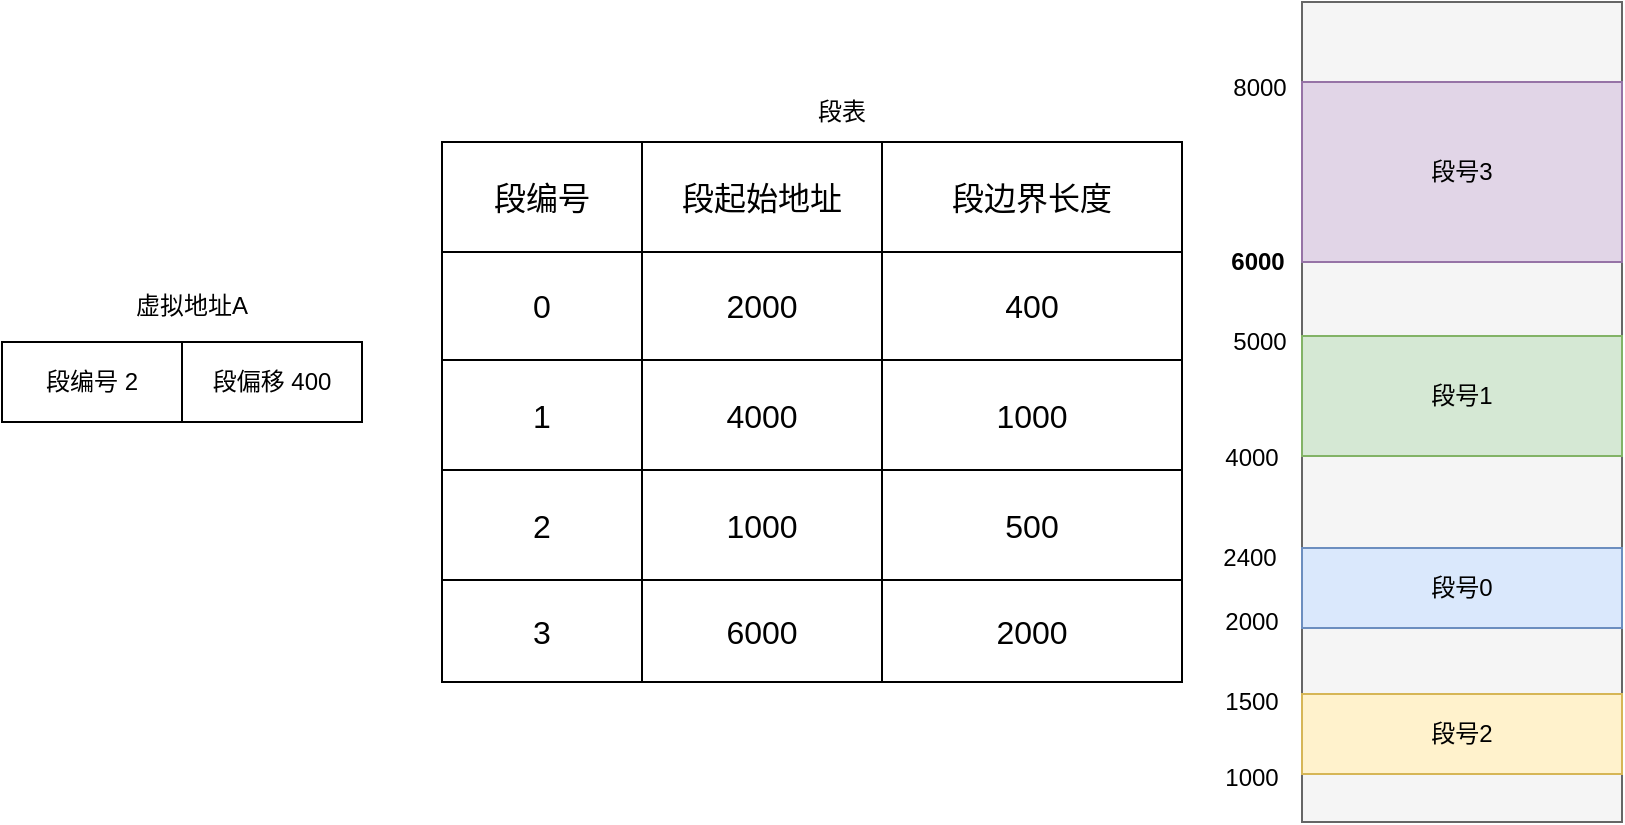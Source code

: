 <mxfile version="21.6.5" type="github">
  <diagram name="第 1 页" id="_VaMaYIfiNCUwabY4m1K">
    <mxGraphModel dx="880" dy="446" grid="1" gridSize="10" guides="1" tooltips="1" connect="1" arrows="1" fold="1" page="1" pageScale="1" pageWidth="827" pageHeight="1169" math="0" shadow="0">
      <root>
        <mxCell id="0" />
        <mxCell id="1" parent="0" />
        <mxCell id="74wk2GZhNqgggJ4UAmFI-1" value="" style="shape=table;startSize=0;container=1;collapsible=0;childLayout=tableLayout;fontSize=16;" vertex="1" parent="1">
          <mxGeometry x="250" y="160" width="370" height="270" as="geometry" />
        </mxCell>
        <mxCell id="74wk2GZhNqgggJ4UAmFI-2" value="" style="shape=tableRow;horizontal=0;startSize=0;swimlaneHead=0;swimlaneBody=0;strokeColor=inherit;top=0;left=0;bottom=0;right=0;collapsible=0;dropTarget=0;fillColor=none;points=[[0,0.5],[1,0.5]];portConstraint=eastwest;fontSize=16;" vertex="1" parent="74wk2GZhNqgggJ4UAmFI-1">
          <mxGeometry width="370" height="55" as="geometry" />
        </mxCell>
        <mxCell id="74wk2GZhNqgggJ4UAmFI-3" value="段编号" style="shape=partialRectangle;html=1;whiteSpace=wrap;connectable=0;strokeColor=inherit;overflow=hidden;fillColor=none;top=0;left=0;bottom=0;right=0;pointerEvents=1;fontSize=16;" vertex="1" parent="74wk2GZhNqgggJ4UAmFI-2">
          <mxGeometry width="100" height="55" as="geometry">
            <mxRectangle width="100" height="55" as="alternateBounds" />
          </mxGeometry>
        </mxCell>
        <mxCell id="74wk2GZhNqgggJ4UAmFI-4" value="段起始地址" style="shape=partialRectangle;html=1;whiteSpace=wrap;connectable=0;strokeColor=inherit;overflow=hidden;fillColor=none;top=0;left=0;bottom=0;right=0;pointerEvents=1;fontSize=16;" vertex="1" parent="74wk2GZhNqgggJ4UAmFI-2">
          <mxGeometry x="100" width="120" height="55" as="geometry">
            <mxRectangle width="120" height="55" as="alternateBounds" />
          </mxGeometry>
        </mxCell>
        <mxCell id="74wk2GZhNqgggJ4UAmFI-5" value="段边界长度" style="shape=partialRectangle;html=1;whiteSpace=wrap;connectable=0;strokeColor=inherit;overflow=hidden;fillColor=none;top=0;left=0;bottom=0;right=0;pointerEvents=1;fontSize=16;" vertex="1" parent="74wk2GZhNqgggJ4UAmFI-2">
          <mxGeometry x="220" width="150" height="55" as="geometry">
            <mxRectangle width="150" height="55" as="alternateBounds" />
          </mxGeometry>
        </mxCell>
        <mxCell id="74wk2GZhNqgggJ4UAmFI-6" value="" style="shape=tableRow;horizontal=0;startSize=0;swimlaneHead=0;swimlaneBody=0;strokeColor=inherit;top=0;left=0;bottom=0;right=0;collapsible=0;dropTarget=0;fillColor=none;points=[[0,0.5],[1,0.5]];portConstraint=eastwest;fontSize=16;" vertex="1" parent="74wk2GZhNqgggJ4UAmFI-1">
          <mxGeometry y="55" width="370" height="54" as="geometry" />
        </mxCell>
        <mxCell id="74wk2GZhNqgggJ4UAmFI-7" value="0" style="shape=partialRectangle;html=1;whiteSpace=wrap;connectable=0;strokeColor=inherit;overflow=hidden;fillColor=none;top=0;left=0;bottom=0;right=0;pointerEvents=1;fontSize=16;" vertex="1" parent="74wk2GZhNqgggJ4UAmFI-6">
          <mxGeometry width="100" height="54" as="geometry">
            <mxRectangle width="100" height="54" as="alternateBounds" />
          </mxGeometry>
        </mxCell>
        <mxCell id="74wk2GZhNqgggJ4UAmFI-8" value="2000" style="shape=partialRectangle;html=1;whiteSpace=wrap;connectable=0;strokeColor=inherit;overflow=hidden;fillColor=none;top=0;left=0;bottom=0;right=0;pointerEvents=1;fontSize=16;" vertex="1" parent="74wk2GZhNqgggJ4UAmFI-6">
          <mxGeometry x="100" width="120" height="54" as="geometry">
            <mxRectangle width="120" height="54" as="alternateBounds" />
          </mxGeometry>
        </mxCell>
        <mxCell id="74wk2GZhNqgggJ4UAmFI-9" value="400" style="shape=partialRectangle;html=1;whiteSpace=wrap;connectable=0;strokeColor=inherit;overflow=hidden;fillColor=none;top=0;left=0;bottom=0;right=0;pointerEvents=1;fontSize=16;" vertex="1" parent="74wk2GZhNqgggJ4UAmFI-6">
          <mxGeometry x="220" width="150" height="54" as="geometry">
            <mxRectangle width="150" height="54" as="alternateBounds" />
          </mxGeometry>
        </mxCell>
        <mxCell id="74wk2GZhNqgggJ4UAmFI-10" value="" style="shape=tableRow;horizontal=0;startSize=0;swimlaneHead=0;swimlaneBody=0;strokeColor=inherit;top=0;left=0;bottom=0;right=0;collapsible=0;dropTarget=0;fillColor=none;points=[[0,0.5],[1,0.5]];portConstraint=eastwest;fontSize=16;" vertex="1" parent="74wk2GZhNqgggJ4UAmFI-1">
          <mxGeometry y="109" width="370" height="55" as="geometry" />
        </mxCell>
        <mxCell id="74wk2GZhNqgggJ4UAmFI-11" value="1" style="shape=partialRectangle;html=1;whiteSpace=wrap;connectable=0;strokeColor=inherit;overflow=hidden;fillColor=none;top=0;left=0;bottom=0;right=0;pointerEvents=1;fontSize=16;" vertex="1" parent="74wk2GZhNqgggJ4UAmFI-10">
          <mxGeometry width="100" height="55" as="geometry">
            <mxRectangle width="100" height="55" as="alternateBounds" />
          </mxGeometry>
        </mxCell>
        <mxCell id="74wk2GZhNqgggJ4UAmFI-12" value="4000" style="shape=partialRectangle;html=1;whiteSpace=wrap;connectable=0;strokeColor=inherit;overflow=hidden;fillColor=none;top=0;left=0;bottom=0;right=0;pointerEvents=1;fontSize=16;" vertex="1" parent="74wk2GZhNqgggJ4UAmFI-10">
          <mxGeometry x="100" width="120" height="55" as="geometry">
            <mxRectangle width="120" height="55" as="alternateBounds" />
          </mxGeometry>
        </mxCell>
        <mxCell id="74wk2GZhNqgggJ4UAmFI-13" value="1000" style="shape=partialRectangle;html=1;whiteSpace=wrap;connectable=0;strokeColor=inherit;overflow=hidden;fillColor=none;top=0;left=0;bottom=0;right=0;pointerEvents=1;fontSize=16;" vertex="1" parent="74wk2GZhNqgggJ4UAmFI-10">
          <mxGeometry x="220" width="150" height="55" as="geometry">
            <mxRectangle width="150" height="55" as="alternateBounds" />
          </mxGeometry>
        </mxCell>
        <mxCell id="74wk2GZhNqgggJ4UAmFI-14" style="shape=tableRow;horizontal=0;startSize=0;swimlaneHead=0;swimlaneBody=0;strokeColor=inherit;top=0;left=0;bottom=0;right=0;collapsible=0;dropTarget=0;fillColor=none;points=[[0,0.5],[1,0.5]];portConstraint=eastwest;fontSize=16;" vertex="1" parent="74wk2GZhNqgggJ4UAmFI-1">
          <mxGeometry y="164" width="370" height="55" as="geometry" />
        </mxCell>
        <mxCell id="74wk2GZhNqgggJ4UAmFI-15" value="2" style="shape=partialRectangle;html=1;whiteSpace=wrap;connectable=0;strokeColor=inherit;overflow=hidden;fillColor=none;top=0;left=0;bottom=0;right=0;pointerEvents=1;fontSize=16;" vertex="1" parent="74wk2GZhNqgggJ4UAmFI-14">
          <mxGeometry width="100" height="55" as="geometry">
            <mxRectangle width="100" height="55" as="alternateBounds" />
          </mxGeometry>
        </mxCell>
        <mxCell id="74wk2GZhNqgggJ4UAmFI-16" value="1000" style="shape=partialRectangle;html=1;whiteSpace=wrap;connectable=0;strokeColor=inherit;overflow=hidden;fillColor=none;top=0;left=0;bottom=0;right=0;pointerEvents=1;fontSize=16;" vertex="1" parent="74wk2GZhNqgggJ4UAmFI-14">
          <mxGeometry x="100" width="120" height="55" as="geometry">
            <mxRectangle width="120" height="55" as="alternateBounds" />
          </mxGeometry>
        </mxCell>
        <mxCell id="74wk2GZhNqgggJ4UAmFI-17" value="500" style="shape=partialRectangle;html=1;whiteSpace=wrap;connectable=0;strokeColor=inherit;overflow=hidden;fillColor=none;top=0;left=0;bottom=0;right=0;pointerEvents=1;fontSize=16;" vertex="1" parent="74wk2GZhNqgggJ4UAmFI-14">
          <mxGeometry x="220" width="150" height="55" as="geometry">
            <mxRectangle width="150" height="55" as="alternateBounds" />
          </mxGeometry>
        </mxCell>
        <mxCell id="74wk2GZhNqgggJ4UAmFI-18" style="shape=tableRow;horizontal=0;startSize=0;swimlaneHead=0;swimlaneBody=0;strokeColor=inherit;top=0;left=0;bottom=0;right=0;collapsible=0;dropTarget=0;fillColor=none;points=[[0,0.5],[1,0.5]];portConstraint=eastwest;fontSize=16;" vertex="1" parent="74wk2GZhNqgggJ4UAmFI-1">
          <mxGeometry y="219" width="370" height="51" as="geometry" />
        </mxCell>
        <mxCell id="74wk2GZhNqgggJ4UAmFI-19" value="3" style="shape=partialRectangle;html=1;whiteSpace=wrap;connectable=0;strokeColor=inherit;overflow=hidden;fillColor=none;top=0;left=0;bottom=0;right=0;pointerEvents=1;fontSize=16;" vertex="1" parent="74wk2GZhNqgggJ4UAmFI-18">
          <mxGeometry width="100" height="51" as="geometry">
            <mxRectangle width="100" height="51" as="alternateBounds" />
          </mxGeometry>
        </mxCell>
        <mxCell id="74wk2GZhNqgggJ4UAmFI-20" value="6000" style="shape=partialRectangle;html=1;whiteSpace=wrap;connectable=0;strokeColor=inherit;overflow=hidden;fillColor=none;top=0;left=0;bottom=0;right=0;pointerEvents=1;fontSize=16;" vertex="1" parent="74wk2GZhNqgggJ4UAmFI-18">
          <mxGeometry x="100" width="120" height="51" as="geometry">
            <mxRectangle width="120" height="51" as="alternateBounds" />
          </mxGeometry>
        </mxCell>
        <mxCell id="74wk2GZhNqgggJ4UAmFI-21" value="2000" style="shape=partialRectangle;html=1;whiteSpace=wrap;connectable=0;strokeColor=inherit;overflow=hidden;fillColor=none;top=0;left=0;bottom=0;right=0;pointerEvents=1;fontSize=16;" vertex="1" parent="74wk2GZhNqgggJ4UAmFI-18">
          <mxGeometry x="220" width="150" height="51" as="geometry">
            <mxRectangle width="150" height="51" as="alternateBounds" />
          </mxGeometry>
        </mxCell>
        <mxCell id="74wk2GZhNqgggJ4UAmFI-23" value="" style="shape=table;startSize=0;container=1;collapsible=0;childLayout=tableLayout;" vertex="1" parent="1">
          <mxGeometry x="30" y="260" width="180" height="40" as="geometry" />
        </mxCell>
        <mxCell id="74wk2GZhNqgggJ4UAmFI-24" value="" style="shape=tableRow;horizontal=0;startSize=0;swimlaneHead=0;swimlaneBody=0;strokeColor=inherit;top=0;left=0;bottom=0;right=0;collapsible=0;dropTarget=0;fillColor=none;points=[[0,0.5],[1,0.5]];portConstraint=eastwest;" vertex="1" parent="74wk2GZhNqgggJ4UAmFI-23">
          <mxGeometry width="180" height="40" as="geometry" />
        </mxCell>
        <mxCell id="74wk2GZhNqgggJ4UAmFI-25" value="段编号 2" style="shape=partialRectangle;html=1;whiteSpace=wrap;connectable=0;strokeColor=inherit;overflow=hidden;fillColor=none;top=0;left=0;bottom=0;right=0;pointerEvents=1;" vertex="1" parent="74wk2GZhNqgggJ4UAmFI-24">
          <mxGeometry width="90" height="40" as="geometry">
            <mxRectangle width="90" height="40" as="alternateBounds" />
          </mxGeometry>
        </mxCell>
        <mxCell id="74wk2GZhNqgggJ4UAmFI-26" value="段偏移 400" style="shape=partialRectangle;html=1;whiteSpace=wrap;connectable=0;strokeColor=inherit;overflow=hidden;fillColor=none;top=0;left=0;bottom=0;right=0;pointerEvents=1;" vertex="1" parent="74wk2GZhNqgggJ4UAmFI-24">
          <mxGeometry x="90" width="90" height="40" as="geometry">
            <mxRectangle width="90" height="40" as="alternateBounds" />
          </mxGeometry>
        </mxCell>
        <mxCell id="74wk2GZhNqgggJ4UAmFI-27" value="虚拟地址A" style="text;html=1;strokeColor=none;fillColor=none;align=center;verticalAlign=middle;whiteSpace=wrap;rounded=0;" vertex="1" parent="1">
          <mxGeometry x="60" y="227" width="130" height="30" as="geometry" />
        </mxCell>
        <mxCell id="74wk2GZhNqgggJ4UAmFI-28" value="段表" style="text;html=1;strokeColor=none;fillColor=none;align=center;verticalAlign=middle;whiteSpace=wrap;rounded=0;" vertex="1" parent="1">
          <mxGeometry x="420" y="130" width="60" height="30" as="geometry" />
        </mxCell>
        <mxCell id="74wk2GZhNqgggJ4UAmFI-29" value="" style="rounded=0;whiteSpace=wrap;html=1;fillColor=#f5f5f5;fontColor=#333333;strokeColor=#666666;" vertex="1" parent="1">
          <mxGeometry x="680" y="90" width="160" height="410" as="geometry" />
        </mxCell>
        <mxCell id="74wk2GZhNqgggJ4UAmFI-30" value="段号2" style="rounded=0;whiteSpace=wrap;html=1;fillColor=#fff2cc;strokeColor=#d6b656;" vertex="1" parent="1">
          <mxGeometry x="680" y="436" width="160" height="40" as="geometry" />
        </mxCell>
        <mxCell id="74wk2GZhNqgggJ4UAmFI-31" value="1000" style="text;html=1;strokeColor=none;fillColor=none;align=center;verticalAlign=middle;whiteSpace=wrap;rounded=0;" vertex="1" parent="1">
          <mxGeometry x="625" y="463" width="60" height="30" as="geometry" />
        </mxCell>
        <mxCell id="74wk2GZhNqgggJ4UAmFI-32" value="1500" style="text;html=1;strokeColor=none;fillColor=none;align=center;verticalAlign=middle;whiteSpace=wrap;rounded=0;" vertex="1" parent="1">
          <mxGeometry x="625" y="425" width="60" height="30" as="geometry" />
        </mxCell>
        <mxCell id="74wk2GZhNqgggJ4UAmFI-33" value="段号0" style="rounded=0;whiteSpace=wrap;html=1;fillColor=#dae8fc;strokeColor=#6c8ebf;" vertex="1" parent="1">
          <mxGeometry x="680" y="363" width="160" height="40" as="geometry" />
        </mxCell>
        <mxCell id="74wk2GZhNqgggJ4UAmFI-34" value="段号1" style="rounded=0;whiteSpace=wrap;html=1;fillColor=#d5e8d4;strokeColor=#82b366;" vertex="1" parent="1">
          <mxGeometry x="680" y="257" width="160" height="60" as="geometry" />
        </mxCell>
        <mxCell id="74wk2GZhNqgggJ4UAmFI-35" value="段号3" style="rounded=0;whiteSpace=wrap;html=1;fillColor=#e1d5e7;strokeColor=#9673a6;" vertex="1" parent="1">
          <mxGeometry x="680" y="130" width="160" height="90" as="geometry" />
        </mxCell>
        <mxCell id="74wk2GZhNqgggJ4UAmFI-36" value="2000" style="text;html=1;strokeColor=none;fillColor=none;align=center;verticalAlign=middle;whiteSpace=wrap;rounded=0;" vertex="1" parent="1">
          <mxGeometry x="625" y="385" width="60" height="30" as="geometry" />
        </mxCell>
        <mxCell id="74wk2GZhNqgggJ4UAmFI-37" value="2400" style="text;html=1;strokeColor=none;fillColor=none;align=center;verticalAlign=middle;whiteSpace=wrap;rounded=0;" vertex="1" parent="1">
          <mxGeometry x="624" y="353" width="60" height="30" as="geometry" />
        </mxCell>
        <mxCell id="74wk2GZhNqgggJ4UAmFI-38" value="4000" style="text;html=1;strokeColor=none;fillColor=none;align=center;verticalAlign=middle;whiteSpace=wrap;rounded=0;" vertex="1" parent="1">
          <mxGeometry x="625" y="303" width="60" height="30" as="geometry" />
        </mxCell>
        <mxCell id="74wk2GZhNqgggJ4UAmFI-39" value="5000" style="text;html=1;strokeColor=none;fillColor=none;align=center;verticalAlign=middle;whiteSpace=wrap;rounded=0;" vertex="1" parent="1">
          <mxGeometry x="629" y="245" width="60" height="30" as="geometry" />
        </mxCell>
        <mxCell id="74wk2GZhNqgggJ4UAmFI-40" value="6000" style="text;html=1;strokeColor=none;fillColor=none;align=center;verticalAlign=middle;whiteSpace=wrap;rounded=0;fontStyle=1" vertex="1" parent="1">
          <mxGeometry x="628" y="205" width="60" height="30" as="geometry" />
        </mxCell>
        <mxCell id="74wk2GZhNqgggJ4UAmFI-41" value="8000" style="text;html=1;strokeColor=none;fillColor=none;align=center;verticalAlign=middle;whiteSpace=wrap;rounded=0;" vertex="1" parent="1">
          <mxGeometry x="629" y="118" width="60" height="30" as="geometry" />
        </mxCell>
      </root>
    </mxGraphModel>
  </diagram>
</mxfile>
